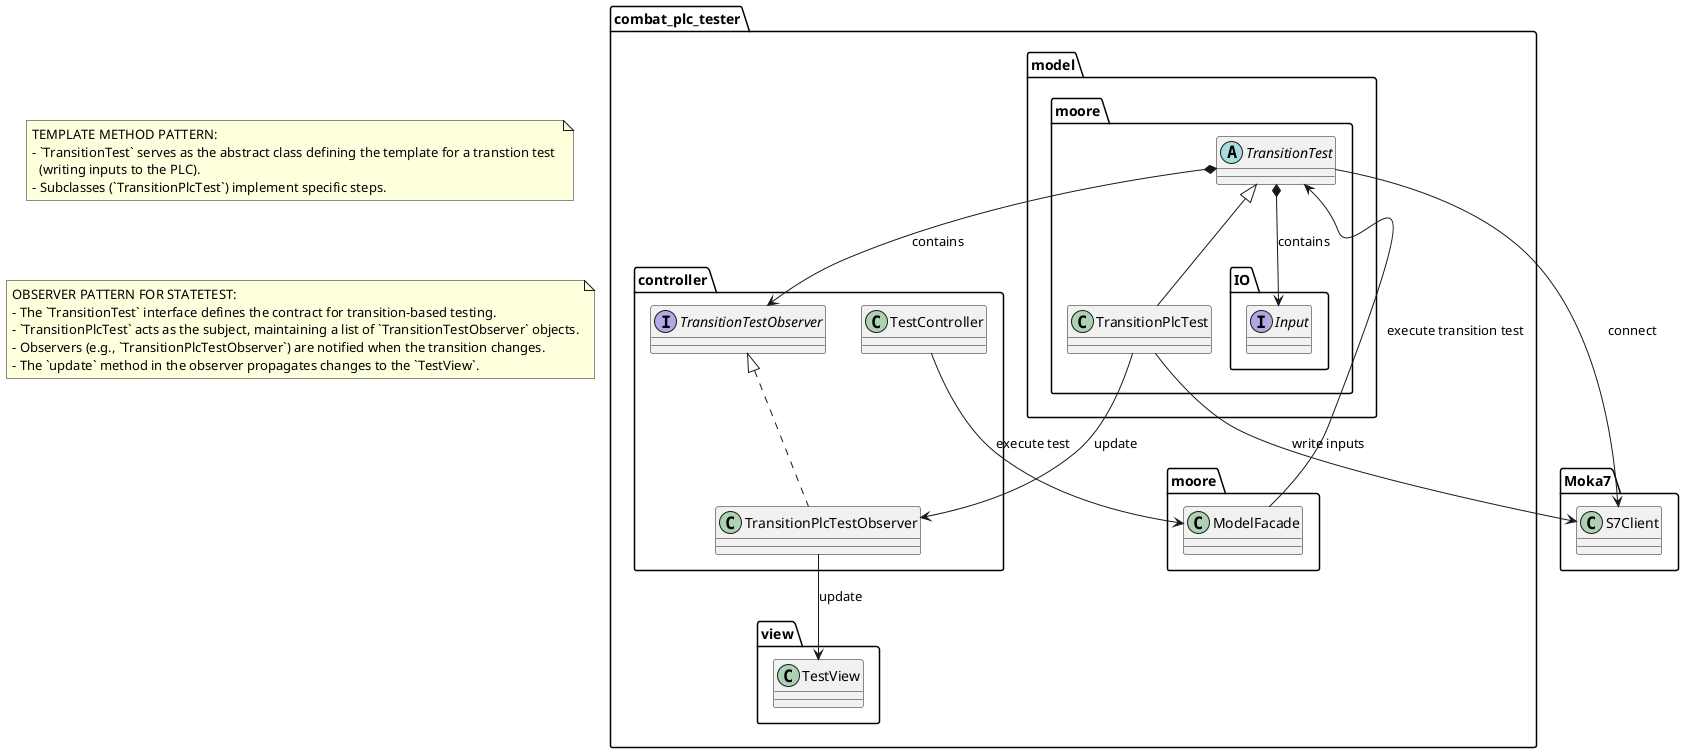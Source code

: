 @startuml
abstract class combat_plc_tester.model.moore.TransitionTest
class combat_plc_tester.controller.TestController
class combat_plc_tester.moore.ModelFacade
class combat_plc_tester.model.moore.TransitionPlcTest
class Moka7.S7Client
interface combat_plc_tester.model.moore.IO.Input
interface combat_plc_tester.controller.TransitionTestObserver
class combat_plc_tester.controller.TransitionPlcTestObserver
class combat_plc_tester.view.TestView
combat_plc_tester.controller.TestController --> combat_plc_tester.moore.ModelFacade : execute test
combat_plc_tester.moore.ModelFacade --> combat_plc_tester.model.moore.TransitionTest : execute transition test
combat_plc_tester.controller.TransitionTestObserver <|.. combat_plc_tester.controller.TransitionPlcTestObserver
combat_plc_tester.model.moore.TransitionTest --> Moka7.S7Client : connect
combat_plc_tester.model.moore.TransitionPlcTest --> Moka7.S7Client : write inputs
combat_plc_tester.model.moore.TransitionTest <|-- combat_plc_tester.model.moore.TransitionPlcTest
combat_plc_tester.model.moore.TransitionTest *--> combat_plc_tester.model.moore.IO.Input: contains
combat_plc_tester.model.moore.TransitionTest *--> combat_plc_tester.controller.TransitionTestObserver : contains
combat_plc_tester.model.moore.TransitionPlcTest --> combat_plc_tester.controller.TransitionPlcTestObserver : update
combat_plc_tester.controller.TransitionPlcTestObserver --> combat_plc_tester.view.TestView : update
note as N1
  TEMPLATE METHOD PATTERN:
  - `TransitionTest` serves as the abstract class defining the template for a transtion test 
    (writing inputs to the PLC).
  - Subclasses (`TransitionPlcTest`) implement specific steps.
end note
note as N2
  OBSERVER PATTERN FOR STATETEST:
  - The `TransitionTest` interface defines the contract for transition-based testing.
  - `TransitionPlcTest` acts as the subject, maintaining a list of `TransitionTestObserver` objects.
  - Observers (e.g., `TransitionPlcTestObserver`) are notified when the transition changes.
  - The `update` method in the observer propagates changes to the `TestView`.
end note
N1 -[hidden]-> N2
@enduml